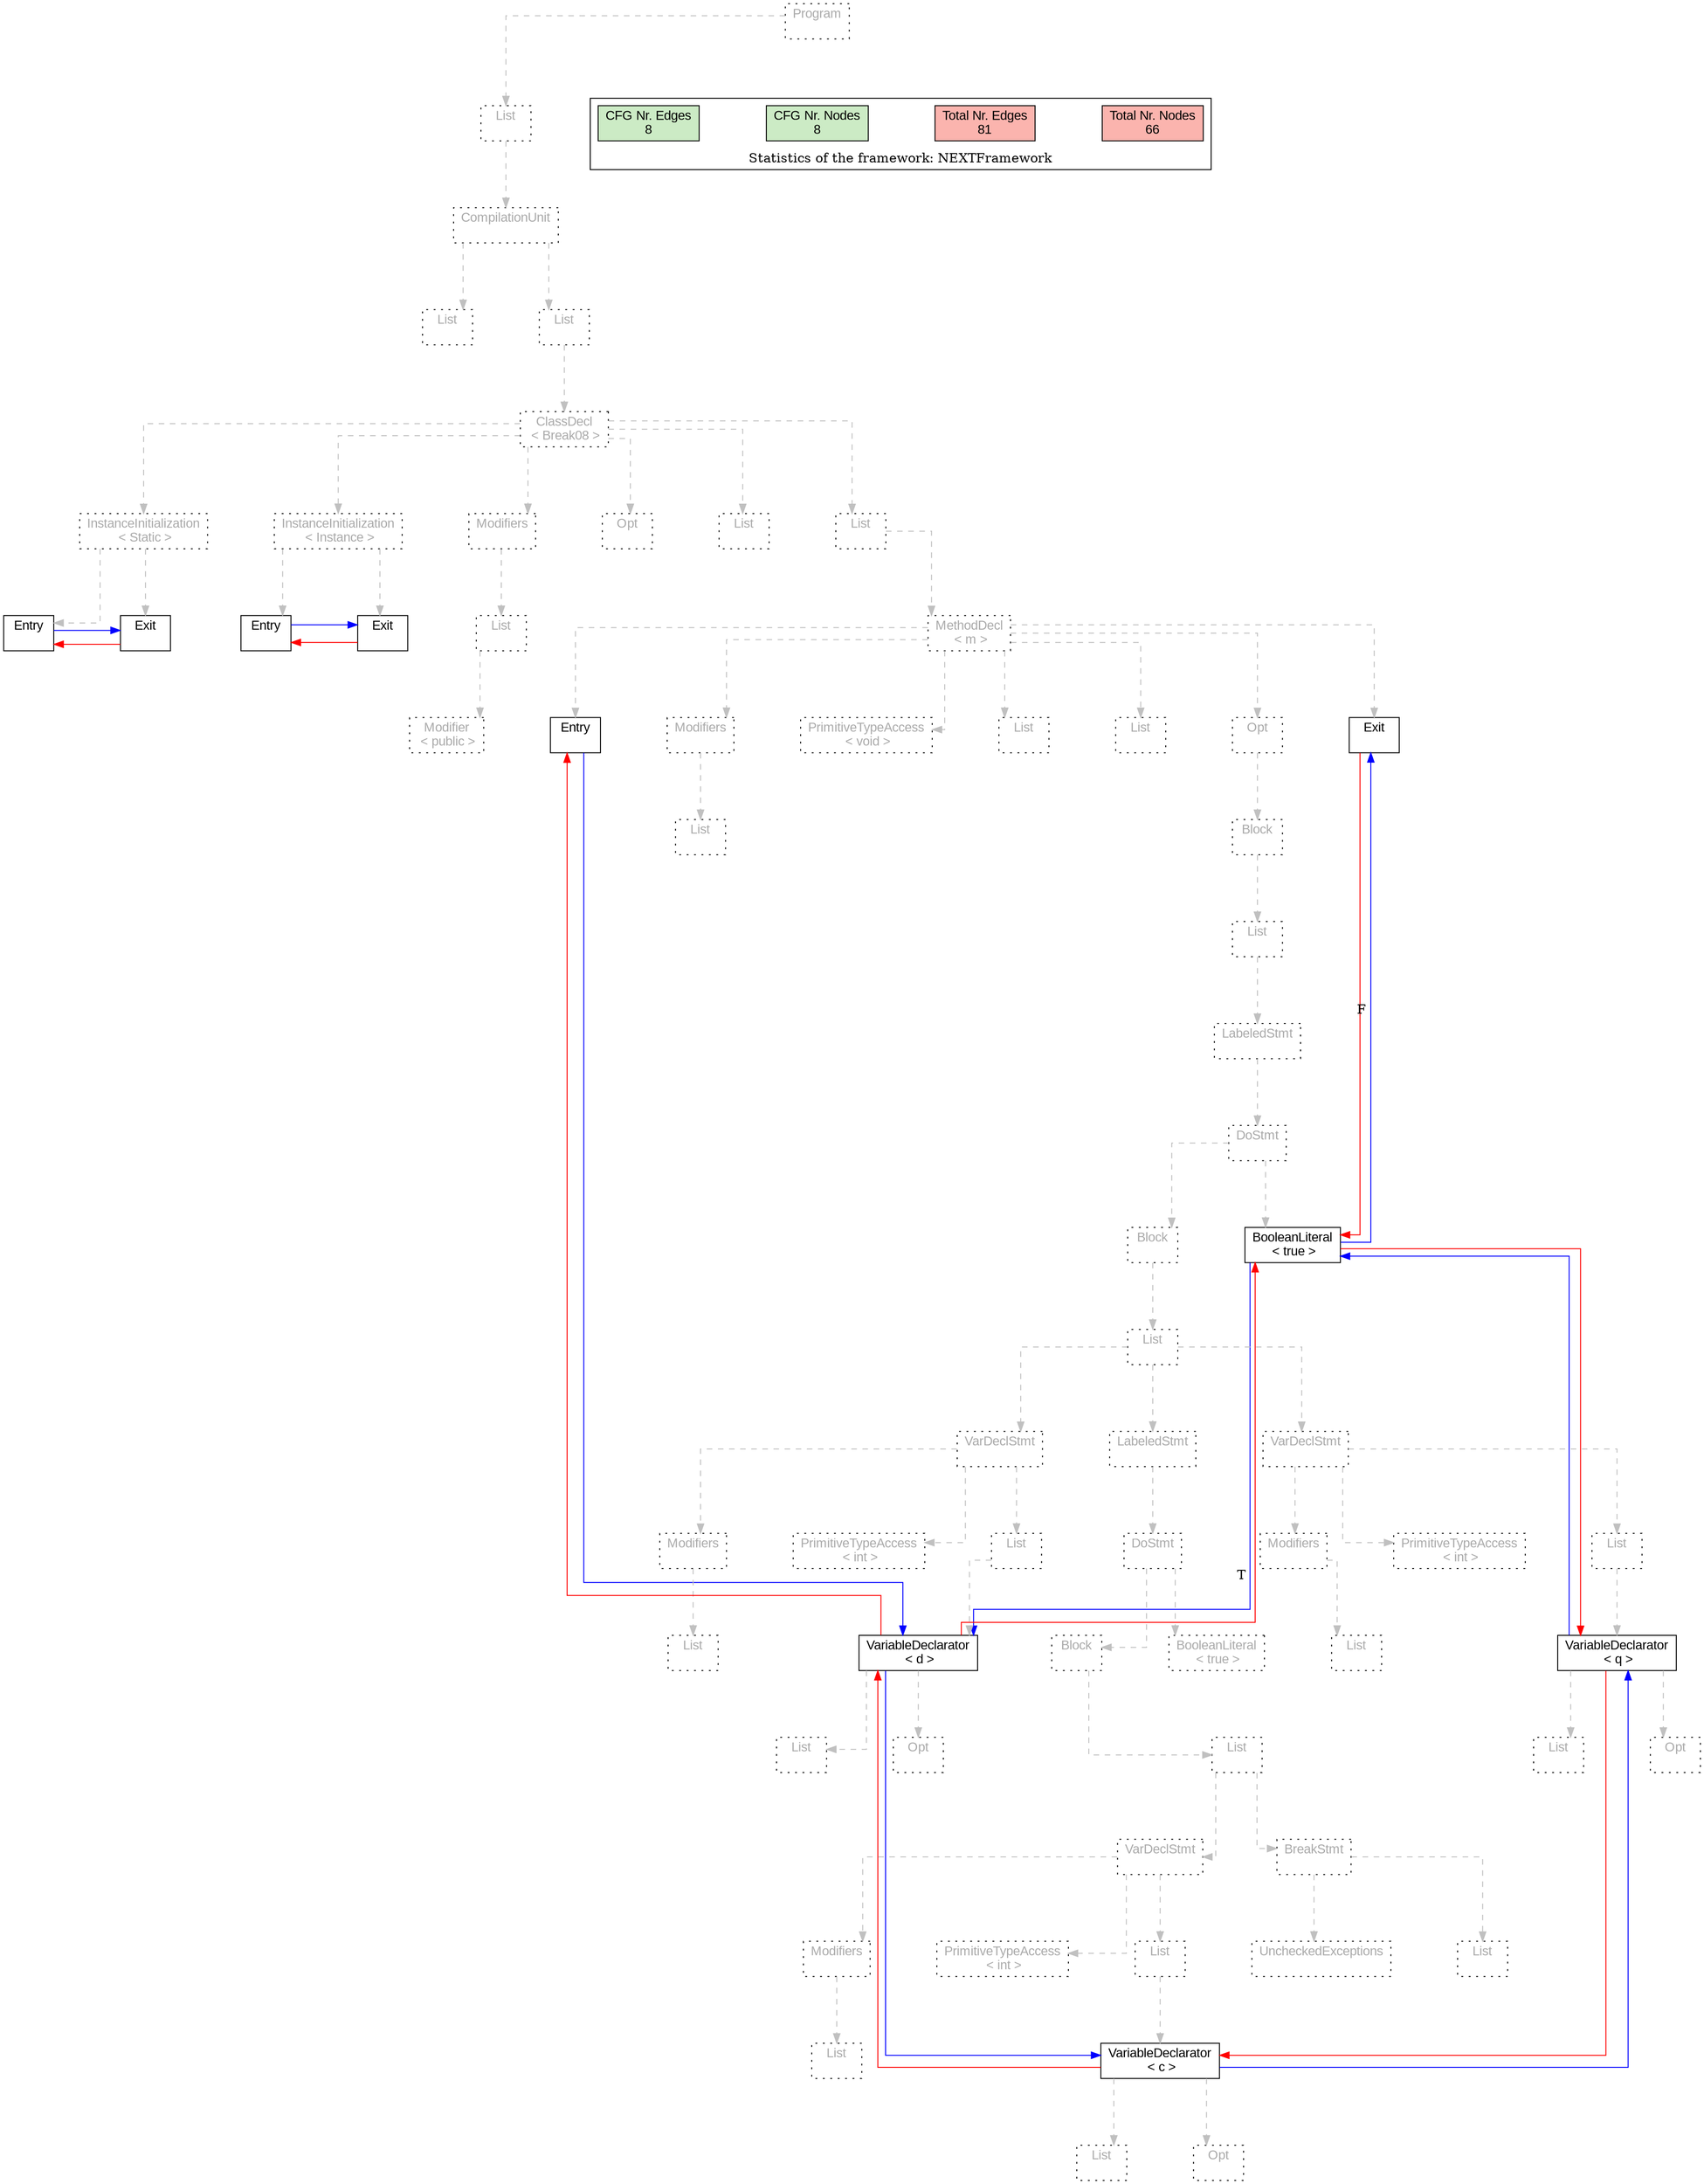 digraph G {
graph [splines=ortho, nodesep="1", ranksep="1"]
node [shape=rect, fontname=Arial];
{ rank = same; "Program[0]"}
{ rank = same; "List[1]"}
{ rank = same; "CompilationUnit[2]"}
{ rank = same; "List[3]"; "List[4]"}
{ rank = same; "ClassDecl[5]"}
{ rank = same; "Modifiers[22]"; "Opt[25]"; "List[26]"; "List[27]"; "InstanceInitialization[6]"; "InstanceInitialization[14]"}
{ rank = same; "List[23]"; "MethodDecl[28]"; "Entry[7]"; "Exit[8]"; "Entry[15]"; "Exit[16]"}
{ rank = same; "Modifier[24]"; "Entry[29]"; "Modifiers[30]"; "PrimitiveTypeAccess[32]"; "List[33]"; "List[34]"; "Opt[35]"; "Exit[36]"}
{ rank = same; "List[31]"; "Block[36]"}
{ rank = same; "List[37]"}
{ rank = same; "LabeledStmt[38]"}
{ rank = same; "DoStmt[39]"}
{ rank = same; "Block[40]"; "BooleanLiteral[74]"}
{ rank = same; "List[41]"}
{ rank = same; "VarDeclStmt[42]"; "LabeledStmt[50]"; "VarDeclStmt[66]"}
{ rank = same; "Modifiers[43]"; "PrimitiveTypeAccess[45]"; "List[46]"; "DoStmt[51]"; "Modifiers[67]"; "PrimitiveTypeAccess[69]"; "List[70]"}
{ rank = same; "List[48]"; "Opt[49]"; "List[53]"; "List[72]"; "Opt[73]"}
{ rank = same; "List[44]"; "VariableDeclarator[47]"; "Block[52]"; "BooleanLiteral[65]"; "List[68]"; "VariableDeclarator[71]"}
{ rank = same; "Modifiers[55]"; "PrimitiveTypeAccess[57]"; "List[58]"; "List[64]"; "UncheckedExceptions[63]"}
{ rank = same; "VarDeclStmt[54]"; "BreakStmt[62]"}
{ rank = same; "List[60]"; "Opt[61]"}
{ rank = same; "List[56]"; "VariableDeclarator[59]"}
"Program[0]" [label="Program\n ", style= dotted   fillcolor="#eeeeee" fontcolor="#aaaaaa"  ]
"List[1]" [label="List\n ", style= dotted   fillcolor="#eeeeee" fontcolor="#aaaaaa"  ]
"CompilationUnit[2]" [label="CompilationUnit\n ", style= dotted   fillcolor="#eeeeee" fontcolor="#aaaaaa"  ]
"List[3]" [label="List\n ", style= dotted   fillcolor="#eeeeee" fontcolor="#aaaaaa"  ]
"List[4]" [label="List\n ", style= dotted   fillcolor="#eeeeee" fontcolor="#aaaaaa"  ]
"ClassDecl[5]" [label="ClassDecl\n < Break08 >", style= dotted   fillcolor="#eeeeee" fontcolor="#aaaaaa"  ]
"Modifiers[22]" [label="Modifiers\n ", style= dotted   fillcolor="#eeeeee" fontcolor="#aaaaaa"  ]
"List[23]" [label="List\n ", style= dotted   fillcolor="#eeeeee" fontcolor="#aaaaaa"  ]
"Modifier[24]" [label="Modifier\n < public >", style= dotted   fillcolor="#eeeeee" fontcolor="#aaaaaa"  ]
"Opt[25]" [label="Opt\n ", style= dotted   fillcolor="#eeeeee" fontcolor="#aaaaaa"  ]
"List[26]" [label="List\n ", style= dotted   fillcolor="#eeeeee" fontcolor="#aaaaaa"  ]
"List[27]" [label="List\n ", style= dotted   fillcolor="#eeeeee" fontcolor="#aaaaaa"  ]
"MethodDecl[28]" [label="MethodDecl\n < m >", style= dotted   fillcolor="#eeeeee" fontcolor="#aaaaaa"  ]
"Entry[29]" [label="Entry\n ", fillcolor=white   style=filled  ]
"Modifiers[30]" [label="Modifiers\n ", style= dotted   fillcolor="#eeeeee" fontcolor="#aaaaaa"  ]
"List[31]" [label="List\n ", style= dotted   fillcolor="#eeeeee" fontcolor="#aaaaaa"  ]
"PrimitiveTypeAccess[32]" [label="PrimitiveTypeAccess\n < void >", style= dotted   fillcolor="#eeeeee" fontcolor="#aaaaaa"  ]
"List[33]" [label="List\n ", style= dotted   fillcolor="#eeeeee" fontcolor="#aaaaaa"  ]
"List[34]" [label="List\n ", style= dotted   fillcolor="#eeeeee" fontcolor="#aaaaaa"  ]
"Opt[35]" [label="Opt\n ", style= dotted   fillcolor="#eeeeee" fontcolor="#aaaaaa"  ]
"Block[36]" [label="Block\n ", style= dotted   fillcolor="#eeeeee" fontcolor="#aaaaaa"  ]
"List[37]" [label="List\n ", style= dotted   fillcolor="#eeeeee" fontcolor="#aaaaaa"  ]
"LabeledStmt[38]" [label="LabeledStmt\n ", style= dotted   fillcolor="#eeeeee" fontcolor="#aaaaaa"  ]
"DoStmt[39]" [label="DoStmt\n ", style= dotted   fillcolor="#eeeeee" fontcolor="#aaaaaa"  ]
"Block[40]" [label="Block\n ", style= dotted   fillcolor="#eeeeee" fontcolor="#aaaaaa"  ]
"List[41]" [label="List\n ", style= dotted   fillcolor="#eeeeee" fontcolor="#aaaaaa"  ]
"VarDeclStmt[42]" [label="VarDeclStmt\n ", style= dotted   fillcolor="#eeeeee" fontcolor="#aaaaaa"  ]
"Modifiers[43]" [label="Modifiers\n ", style= dotted   fillcolor="#eeeeee" fontcolor="#aaaaaa"  ]
"List[44]" [label="List\n ", style= dotted   fillcolor="#eeeeee" fontcolor="#aaaaaa"  ]
"PrimitiveTypeAccess[45]" [label="PrimitiveTypeAccess\n < int >", style= dotted   fillcolor="#eeeeee" fontcolor="#aaaaaa"  ]
"List[46]" [label="List\n ", style= dotted   fillcolor="#eeeeee" fontcolor="#aaaaaa"  ]
"VariableDeclarator[47]" [label="VariableDeclarator\n < d >", fillcolor=white   style=filled  ]
"List[48]" [label="List\n ", style= dotted   fillcolor="#eeeeee" fontcolor="#aaaaaa"  ]
"Opt[49]" [label="Opt\n ", style= dotted   fillcolor="#eeeeee" fontcolor="#aaaaaa"  ]
"LabeledStmt[50]" [label="LabeledStmt\n ", style= dotted   fillcolor="#eeeeee" fontcolor="#aaaaaa"  ]
"DoStmt[51]" [label="DoStmt\n ", style= dotted   fillcolor="#eeeeee" fontcolor="#aaaaaa"  ]
"Block[52]" [label="Block\n ", style= dotted   fillcolor="#eeeeee" fontcolor="#aaaaaa"  ]
"List[53]" [label="List\n ", style= dotted   fillcolor="#eeeeee" fontcolor="#aaaaaa"  ]
"VarDeclStmt[54]" [label="VarDeclStmt\n ", style= dotted   fillcolor="#eeeeee" fontcolor="#aaaaaa"  ]
"Modifiers[55]" [label="Modifiers\n ", style= dotted   fillcolor="#eeeeee" fontcolor="#aaaaaa"  ]
"List[56]" [label="List\n ", style= dotted   fillcolor="#eeeeee" fontcolor="#aaaaaa"  ]
"PrimitiveTypeAccess[57]" [label="PrimitiveTypeAccess\n < int >", style= dotted   fillcolor="#eeeeee" fontcolor="#aaaaaa"  ]
"List[58]" [label="List\n ", style= dotted   fillcolor="#eeeeee" fontcolor="#aaaaaa"  ]
"VariableDeclarator[59]" [label="VariableDeclarator\n < c >", fillcolor=white   style=filled  ]
"List[60]" [label="List\n ", style= dotted   fillcolor="#eeeeee" fontcolor="#aaaaaa"  ]
"Opt[61]" [label="Opt\n ", style= dotted   fillcolor="#eeeeee" fontcolor="#aaaaaa"  ]
"BreakStmt[62]" [label="BreakStmt\n ", style= dotted   fillcolor="#eeeeee" fontcolor="#aaaaaa"  ]
"List[64]" [label="List\n ", style= dotted   fillcolor="#eeeeee" fontcolor="#aaaaaa"  ]
"UncheckedExceptions[63]" [label="UncheckedExceptions\n ", style= dotted   fillcolor="#eeeeee" fontcolor="#aaaaaa"  ]
"BooleanLiteral[65]" [label="BooleanLiteral\n < true >", style= dotted   fillcolor="#eeeeee" fontcolor="#aaaaaa"  ]
"VarDeclStmt[66]" [label="VarDeclStmt\n ", style= dotted   fillcolor="#eeeeee" fontcolor="#aaaaaa"  ]
"Modifiers[67]" [label="Modifiers\n ", style= dotted   fillcolor="#eeeeee" fontcolor="#aaaaaa"  ]
"List[68]" [label="List\n ", style= dotted   fillcolor="#eeeeee" fontcolor="#aaaaaa"  ]
"PrimitiveTypeAccess[69]" [label="PrimitiveTypeAccess\n < int >", style= dotted   fillcolor="#eeeeee" fontcolor="#aaaaaa"  ]
"List[70]" [label="List\n ", style= dotted   fillcolor="#eeeeee" fontcolor="#aaaaaa"  ]
"VariableDeclarator[71]" [label="VariableDeclarator\n < q >", fillcolor=white   style=filled  ]
"List[72]" [label="List\n ", style= dotted   fillcolor="#eeeeee" fontcolor="#aaaaaa"  ]
"Opt[73]" [label="Opt\n ", style= dotted   fillcolor="#eeeeee" fontcolor="#aaaaaa"  ]
"BooleanLiteral[74]" [label="BooleanLiteral\n < true >", fillcolor=white   style=filled  ]
"Exit[36]" [label="Exit\n ", fillcolor=white   style=filled  ]
"InstanceInitialization[6]" [label="InstanceInitialization\n < Instance >", style= dotted   fillcolor="#eeeeee" fontcolor="#aaaaaa"  ]
"Entry[7]" [label="Entry\n ", fillcolor=white   style=filled  ]
"Exit[8]" [label="Exit\n ", fillcolor=white   style=filled  ]
"InstanceInitialization[14]" [label="InstanceInitialization\n < Static >", style= dotted   fillcolor="#eeeeee" fontcolor="#aaaaaa"  ]
"Entry[15]" [label="Entry\n ", fillcolor=white   style=filled  ]
"Exit[16]" [label="Exit\n ", fillcolor=white   style=filled  ]
"CompilationUnit[2]" -> "List[3]" [style=dashed, color=gray]
"List[23]" -> "Modifier[24]" [style=dashed, color=gray]
"Modifiers[22]" -> "List[23]" [style=dashed, color=gray]
"ClassDecl[5]" -> "Modifiers[22]" [style=dashed, color=gray]
"ClassDecl[5]" -> "Opt[25]" [style=dashed, color=gray]
"ClassDecl[5]" -> "List[26]" [style=dashed, color=gray]
"MethodDecl[28]" -> "Entry[29]" [style=dashed, color=gray]
"Modifiers[30]" -> "List[31]" [style=dashed, color=gray]
"MethodDecl[28]" -> "Modifiers[30]" [style=dashed, color=gray]
"MethodDecl[28]" -> "PrimitiveTypeAccess[32]" [style=dashed, color=gray]
"MethodDecl[28]" -> "List[33]" [style=dashed, color=gray]
"MethodDecl[28]" -> "List[34]" [style=dashed, color=gray]
"Modifiers[43]" -> "List[44]" [style=dashed, color=gray]
"VarDeclStmt[42]" -> "Modifiers[43]" [style=dashed, color=gray]
"VarDeclStmt[42]" -> "PrimitiveTypeAccess[45]" [style=dashed, color=gray]
"VariableDeclarator[47]" -> "List[48]" [style=dashed, color=gray]
"VariableDeclarator[47]" -> "Opt[49]" [style=dashed, color=gray]
"List[46]" -> "VariableDeclarator[47]" [style=dashed, color=gray]
"VarDeclStmt[42]" -> "List[46]" [style=dashed, color=gray]
"List[41]" -> "VarDeclStmt[42]" [style=dashed, color=gray]
"Modifiers[55]" -> "List[56]" [style=dashed, color=gray]
"VarDeclStmt[54]" -> "Modifiers[55]" [style=dashed, color=gray]
"VarDeclStmt[54]" -> "PrimitiveTypeAccess[57]" [style=dashed, color=gray]
"VariableDeclarator[59]" -> "List[60]" [style=dashed, color=gray]
"VariableDeclarator[59]" -> "Opt[61]" [style=dashed, color=gray]
"List[58]" -> "VariableDeclarator[59]" [style=dashed, color=gray]
"VarDeclStmt[54]" -> "List[58]" [style=dashed, color=gray]
"List[53]" -> "VarDeclStmt[54]" [style=dashed, color=gray]
"BreakStmt[62]" -> "List[64]" [style=dashed, color=gray]
"BreakStmt[62]" -> "UncheckedExceptions[63]" [style=dashed, color=gray]
"List[53]" -> "BreakStmt[62]" [style=dashed, color=gray]
"Block[52]" -> "List[53]" [style=dashed, color=gray]
"DoStmt[51]" -> "Block[52]" [style=dashed, color=gray]
"DoStmt[51]" -> "BooleanLiteral[65]" [style=dashed, color=gray]
"LabeledStmt[50]" -> "DoStmt[51]" [style=dashed, color=gray]
"List[41]" -> "LabeledStmt[50]" [style=dashed, color=gray]
"Modifiers[67]" -> "List[68]" [style=dashed, color=gray]
"VarDeclStmt[66]" -> "Modifiers[67]" [style=dashed, color=gray]
"VarDeclStmt[66]" -> "PrimitiveTypeAccess[69]" [style=dashed, color=gray]
"VariableDeclarator[71]" -> "List[72]" [style=dashed, color=gray]
"VariableDeclarator[71]" -> "Opt[73]" [style=dashed, color=gray]
"List[70]" -> "VariableDeclarator[71]" [style=dashed, color=gray]
"VarDeclStmt[66]" -> "List[70]" [style=dashed, color=gray]
"List[41]" -> "VarDeclStmt[66]" [style=dashed, color=gray]
"Block[40]" -> "List[41]" [style=dashed, color=gray]
"DoStmt[39]" -> "Block[40]" [style=dashed, color=gray]
"DoStmt[39]" -> "BooleanLiteral[74]" [style=dashed, color=gray]
"LabeledStmt[38]" -> "DoStmt[39]" [style=dashed, color=gray]
"List[37]" -> "LabeledStmt[38]" [style=dashed, color=gray]
"Block[36]" -> "List[37]" [style=dashed, color=gray]
"Opt[35]" -> "Block[36]" [style=dashed, color=gray]
"MethodDecl[28]" -> "Opt[35]" [style=dashed, color=gray]
"MethodDecl[28]" -> "Exit[36]" [style=dashed, color=gray]
"List[27]" -> "MethodDecl[28]" [style=dashed, color=gray]
"ClassDecl[5]" -> "List[27]" [style=dashed, color=gray]
"InstanceInitialization[6]" -> "Entry[7]" [style=dashed, color=gray]
"InstanceInitialization[6]" -> "Exit[8]" [style=dashed, color=gray]
"InstanceInitialization[14]" -> "Entry[15]" [style=dashed, color=gray]
"InstanceInitialization[14]" -> "Exit[16]" [style=dashed, color=gray]
"ClassDecl[5]" -> "InstanceInitialization[6]" [style=dashed, color=gray]
"ClassDecl[5]" -> "InstanceInitialization[14]" [style=dashed, color=gray]
"List[4]" -> "ClassDecl[5]" [style=dashed, color=gray]
"CompilationUnit[2]" -> "List[4]" [style=dashed, color=gray]
"List[1]" -> "CompilationUnit[2]" [style=dashed, color=gray]
"Program[0]" -> "List[1]" [style=dashed, color=gray]
"Exit[16]" -> "Entry[15]" [color=red, constraint=false]
"Entry[15]" -> "Exit[16]" [color=blue, constraint=false, xlabel=" "] 
"Exit[8]" -> "Entry[7]" [color=red, constraint=false]
"Entry[7]" -> "Exit[8]" [color=blue, constraint=false, xlabel=" "] 
"Exit[36]" -> "BooleanLiteral[74]" [color=red, constraint=false]
"BooleanLiteral[74]" -> "VariableDeclarator[47]" [color=blue, constraint=false, xlabel="T "] 
"BooleanLiteral[74]" -> "Exit[36]" [color=blue, constraint=false, xlabel="F "] 
"BooleanLiteral[74]" -> "VariableDeclarator[71]" [color=red, constraint=false]
"VariableDeclarator[71]" -> "BooleanLiteral[74]" [color=blue, constraint=false, xlabel=" "] 
"VariableDeclarator[71]" -> "VariableDeclarator[59]" [color=red, constraint=false]
"VariableDeclarator[59]" -> "VariableDeclarator[71]" [color=blue, constraint=false, xlabel=" "] 
"VariableDeclarator[59]" -> "VariableDeclarator[47]" [color=red, constraint=false]
"VariableDeclarator[47]" -> "VariableDeclarator[59]" [color=blue, constraint=false, xlabel=" "] 
"VariableDeclarator[47]" -> "Entry[29]" [color=red, constraint=false]
"VariableDeclarator[47]" -> "BooleanLiteral[74]" [color=red, constraint=false]
"Entry[29]" -> "VariableDeclarator[47]" [color=blue, constraint=false, xlabel=" "] 
"List[3]" -> "List[4]" [style=invis]
"InstanceInitialization[14]" -> "InstanceInitialization[6]" -> "Modifiers[22]" -> "Opt[25]" -> "List[26]" -> "List[27]" [style=invis]
"Entry[29]" -> "Modifiers[30]" -> "PrimitiveTypeAccess[32]" -> "List[33]" -> "List[34]" -> "Opt[35]" -> "Exit[36]" [style=invis]
"Block[40]" -> "BooleanLiteral[74]" [style=invis]
"VarDeclStmt[42]" -> "LabeledStmt[50]" -> "VarDeclStmt[66]" [style=invis]
"Modifiers[43]" -> "PrimitiveTypeAccess[45]" -> "List[46]" [style=invis]
"List[48]" -> "Opt[49]" [style=invis]
"Block[52]" -> "BooleanLiteral[65]" [style=invis]
"VarDeclStmt[54]" -> "BreakStmt[62]" [style=invis]
"Modifiers[55]" -> "PrimitiveTypeAccess[57]" -> "List[58]" [style=invis]
"List[60]" -> "Opt[61]" [style=invis]
"Modifiers[67]" -> "PrimitiveTypeAccess[69]" -> "List[70]" [style=invis]
"List[72]" -> "Opt[73]" [style=invis]
"Entry[7]" -> "Exit[8]" [style=invis]
"Entry[15]" -> "Exit[16]" [style=invis]

subgraph cluster_legend {
{node [style=filled, fillcolor=1, colorscheme="pastel13"]
Nodes [label="Total Nr. Nodes
66", fillcolor=1]
Edges [label="Total Nr. Edges
81", fillcolor=1]
NodesCFG [label="CFG Nr. Nodes
8", fillcolor=3]
EdgesCFG [label="CFG Nr. Edges
8", fillcolor=3]
Nodes-> "Program[0]" -> NodesCFG  [style="invis"]
Edges -> "Program[0]" ->EdgesCFG [style="invis"]}
label = "Statistics of the framework: NEXTFramework"
style="solid"
ranksep=0.05
nodesep=0.01
labelloc = b
len=2
}}